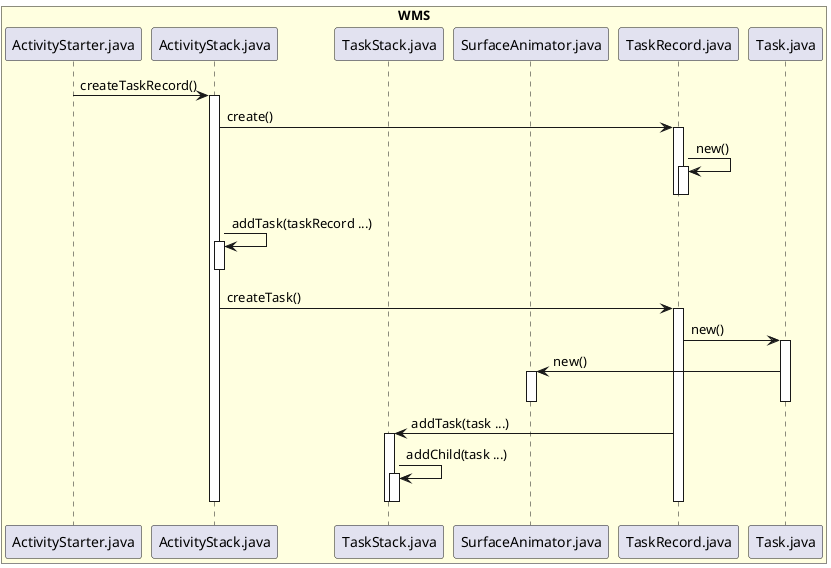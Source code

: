 @startuml

box "WMS"  #LightYellow
participant ActivityStarter.java
participant ActivityStack.java
participant TaskStack.java
participant SurfaceAnimator.java
participant TaskRecord.java
participant Task.java
end box

ActivityStarter.java -> ActivityStack.java : createTaskRecord()
activate ActivityStack.java
ActivityStack.java -> TaskRecord.java : create()
activate TaskRecord.java
TaskRecord.java -> TaskRecord.java : new()
activate TaskRecord.java
deactivate TaskRecord.java
deactivate TaskRecord.java
ActivityStack.java -> ActivityStack.java : addTask(taskRecord ...)
activate ActivityStack.java
deactivate ActivityStack.java

ActivityStack.java -> TaskRecord.java : createTask()
activate TaskRecord.java
TaskRecord.java -> Task.java : new()
activate Task.java
Task.java -> SurfaceAnimator.java : new()
activate SurfaceAnimator.java
deactivate SurfaceAnimator.java
deactivate Task.java
TaskRecord.java -> TaskStack.java : addTask(task ...)
activate TaskStack.java
TaskStack.java -> TaskStack.java : addChild(task ...)
activate TaskStack.java
deactivate TaskStack.java
deactivate TaskStack.java
deactivate TaskRecord.java
deactivate ActivityStack.java

@enduml